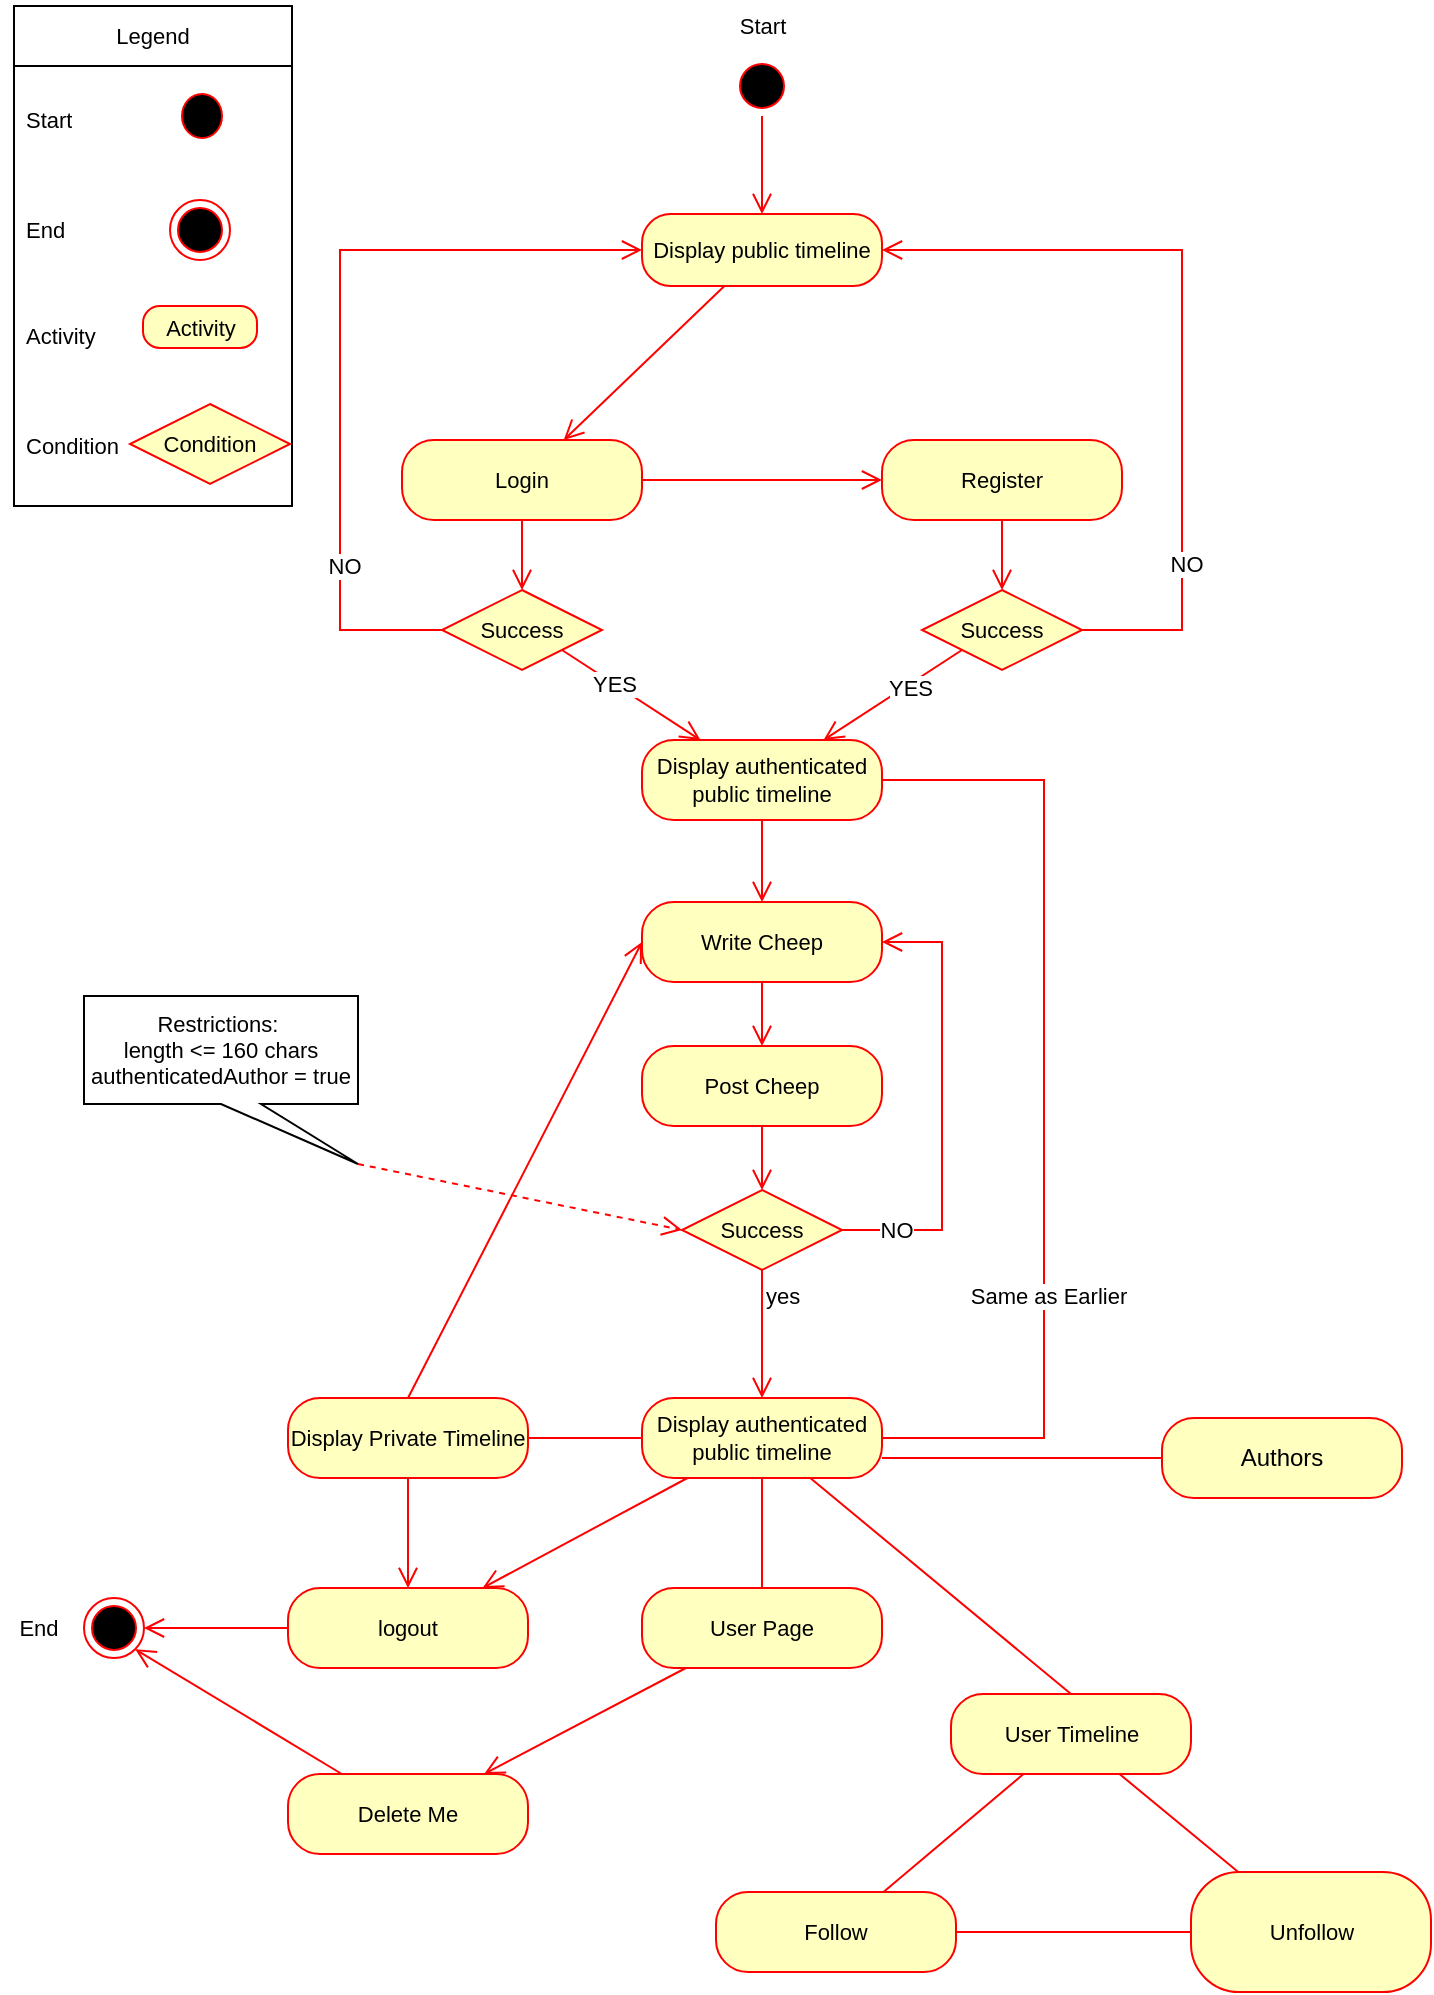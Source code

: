 <mxfile version="22.1.11" type="github">
  <diagram name="Side-1" id="tLaiV5uY0D4X-mCOoy-S">
    <mxGraphModel dx="1434" dy="1941" grid="0" gridSize="10" guides="1" tooltips="1" connect="1" arrows="1" fold="1" page="1" pageScale="1" pageWidth="827" pageHeight="1169" math="0" shadow="0">
      <root>
        <mxCell id="0" />
        <mxCell id="1" parent="0" />
        <mxCell id="eVYh1uiRroW0jwpEOYDS-53" value="" style="ellipse;html=1;shape=startState;fillColor=#000000;strokeColor=#ff0000;fontFamily=Helvetica;fontSize=11;fontColor=default;" parent="1" vertex="1">
          <mxGeometry x="375" y="-1129" width="30" height="30" as="geometry" />
        </mxCell>
        <mxCell id="eVYh1uiRroW0jwpEOYDS-54" value="" style="edgeStyle=orthogonalEdgeStyle;html=1;verticalAlign=bottom;endArrow=open;endSize=8;strokeColor=#ff0000;rounded=0;labelBackgroundColor=default;align=center;fontFamily=Helvetica;fontSize=11;fontColor=default;shape=connector;" parent="1" source="eVYh1uiRroW0jwpEOYDS-53" target="eVYh1uiRroW0jwpEOYDS-56" edge="1">
          <mxGeometry relative="1" as="geometry">
            <mxPoint x="390" y="-1063" as="targetPoint" />
          </mxGeometry>
        </mxCell>
        <mxCell id="eVYh1uiRroW0jwpEOYDS-64" style="shape=connector;rounded=0;orthogonalLoop=1;jettySize=auto;html=1;labelBackgroundColor=default;strokeColor=#ff0000;align=center;verticalAlign=bottom;fontFamily=Helvetica;fontSize=11;fontColor=default;endArrow=open;endSize=8;" parent="1" source="eVYh1uiRroW0jwpEOYDS-56" target="eVYh1uiRroW0jwpEOYDS-58" edge="1">
          <mxGeometry relative="1" as="geometry" />
        </mxCell>
        <mxCell id="eVYh1uiRroW0jwpEOYDS-56" value="Display public timeline" style="rounded=1;whiteSpace=wrap;html=1;arcSize=40;fontColor=#000000;fillColor=#ffffc0;strokeColor=#ff0000;fontFamily=Helvetica;fontSize=11;" parent="1" vertex="1">
          <mxGeometry x="330" y="-1050" width="120" height="36" as="geometry" />
        </mxCell>
        <mxCell id="eVYh1uiRroW0jwpEOYDS-73" style="edgeStyle=none;shape=connector;rounded=0;orthogonalLoop=1;jettySize=auto;html=1;entryX=0.5;entryY=0;entryDx=0;entryDy=0;labelBackgroundColor=default;strokeColor=#ff0000;align=center;verticalAlign=bottom;fontFamily=Helvetica;fontSize=11;fontColor=default;endArrow=open;endSize=8;" parent="1" source="eVYh1uiRroW0jwpEOYDS-58" target="eVYh1uiRroW0jwpEOYDS-70" edge="1">
          <mxGeometry relative="1" as="geometry" />
        </mxCell>
        <mxCell id="1aLMc1D5CUlpqfS6yJl3-1" style="edgeStyle=orthogonalEdgeStyle;rounded=0;orthogonalLoop=1;jettySize=auto;html=1;endArrow=open;verticalAlign=bottom;strokeColor=#ff0000;endSize=8;" edge="1" parent="1" source="eVYh1uiRroW0jwpEOYDS-58" target="eVYh1uiRroW0jwpEOYDS-60">
          <mxGeometry relative="1" as="geometry" />
        </mxCell>
        <mxCell id="eVYh1uiRroW0jwpEOYDS-58" value="Login" style="rounded=1;whiteSpace=wrap;html=1;arcSize=40;fontColor=#000000;fillColor=#ffffc0;strokeColor=#ff0000;fontFamily=Helvetica;fontSize=11;" parent="1" vertex="1">
          <mxGeometry x="210" y="-937" width="120" height="40" as="geometry" />
        </mxCell>
        <mxCell id="eVYh1uiRroW0jwpEOYDS-75" style="edgeStyle=none;shape=connector;rounded=0;orthogonalLoop=1;jettySize=auto;html=1;labelBackgroundColor=default;strokeColor=#ff0000;align=center;verticalAlign=bottom;fontFamily=Helvetica;fontSize=11;fontColor=default;endArrow=open;endSize=8;" parent="1" source="eVYh1uiRroW0jwpEOYDS-60" target="eVYh1uiRroW0jwpEOYDS-67" edge="1">
          <mxGeometry relative="1" as="geometry" />
        </mxCell>
        <mxCell id="eVYh1uiRroW0jwpEOYDS-60" value="Register" style="rounded=1;whiteSpace=wrap;html=1;arcSize=40;fontColor=#000000;fillColor=#ffffc0;strokeColor=#ff0000;fontFamily=Helvetica;fontSize=11;" parent="1" vertex="1">
          <mxGeometry x="450" y="-937" width="120" height="40" as="geometry" />
        </mxCell>
        <mxCell id="eVYh1uiRroW0jwpEOYDS-66" value="Start" style="text;html=1;align=center;verticalAlign=middle;resizable=0;points=[];autosize=1;strokeColor=none;fillColor=none;fontSize=11;fontFamily=Helvetica;fontColor=default;" parent="1" vertex="1">
          <mxGeometry x="369.5" y="-1157" width="41" height="25" as="geometry" />
        </mxCell>
        <mxCell id="eVYh1uiRroW0jwpEOYDS-79" style="edgeStyle=orthogonalEdgeStyle;shape=connector;rounded=0;orthogonalLoop=1;jettySize=auto;html=1;exitX=1;exitY=0.5;exitDx=0;exitDy=0;labelBackgroundColor=default;strokeColor=#ff0000;align=center;verticalAlign=bottom;fontFamily=Helvetica;fontSize=11;fontColor=default;endArrow=open;endSize=8;" parent="1" source="eVYh1uiRroW0jwpEOYDS-67" target="eVYh1uiRroW0jwpEOYDS-56" edge="1">
          <mxGeometry relative="1" as="geometry">
            <Array as="points">
              <mxPoint x="600" y="-842" />
              <mxPoint x="600" y="-1032" />
            </Array>
          </mxGeometry>
        </mxCell>
        <mxCell id="eVYh1uiRroW0jwpEOYDS-84" value="NO" style="edgeLabel;html=1;align=center;verticalAlign=middle;resizable=0;points=[];fontSize=11;fontFamily=Helvetica;fontColor=default;" parent="eVYh1uiRroW0jwpEOYDS-79" vertex="1" connectable="0">
          <mxGeometry x="-0.572" y="-2" relative="1" as="geometry">
            <mxPoint as="offset" />
          </mxGeometry>
        </mxCell>
        <mxCell id="eVYh1uiRroW0jwpEOYDS-82" style="edgeStyle=none;shape=connector;rounded=0;orthogonalLoop=1;jettySize=auto;html=1;exitX=0;exitY=1;exitDx=0;exitDy=0;labelBackgroundColor=default;strokeColor=#ff0000;align=center;verticalAlign=bottom;fontFamily=Helvetica;fontSize=11;fontColor=default;endArrow=open;endSize=8;" parent="1" source="eVYh1uiRroW0jwpEOYDS-67" target="eVYh1uiRroW0jwpEOYDS-80" edge="1">
          <mxGeometry relative="1" as="geometry" />
        </mxCell>
        <mxCell id="eVYh1uiRroW0jwpEOYDS-86" value="YES" style="edgeLabel;html=1;align=center;verticalAlign=middle;resizable=0;points=[];fontSize=11;fontFamily=Helvetica;fontColor=default;" parent="eVYh1uiRroW0jwpEOYDS-82" vertex="1" connectable="0">
          <mxGeometry x="-0.228" y="1" relative="1" as="geometry">
            <mxPoint as="offset" />
          </mxGeometry>
        </mxCell>
        <mxCell id="eVYh1uiRroW0jwpEOYDS-67" value="Success" style="rhombus;whiteSpace=wrap;html=1;fontColor=#000000;fillColor=#ffffc0;strokeColor=#ff0000;fontFamily=Helvetica;fontSize=11;" parent="1" vertex="1">
          <mxGeometry x="470" y="-862" width="80" height="40" as="geometry" />
        </mxCell>
        <mxCell id="eVYh1uiRroW0jwpEOYDS-78" style="edgeStyle=orthogonalEdgeStyle;shape=connector;rounded=0;orthogonalLoop=1;jettySize=auto;html=1;labelBackgroundColor=default;strokeColor=#ff0000;align=center;verticalAlign=bottom;fontFamily=Helvetica;fontSize=11;fontColor=default;endArrow=open;endSize=8;" parent="1" source="eVYh1uiRroW0jwpEOYDS-70" target="eVYh1uiRroW0jwpEOYDS-56" edge="1">
          <mxGeometry relative="1" as="geometry">
            <Array as="points">
              <mxPoint x="179" y="-842" />
              <mxPoint x="179" y="-1032" />
            </Array>
          </mxGeometry>
        </mxCell>
        <mxCell id="eVYh1uiRroW0jwpEOYDS-85" value="NO" style="edgeLabel;html=1;align=center;verticalAlign=middle;resizable=0;points=[];fontSize=11;fontFamily=Helvetica;fontColor=default;" parent="eVYh1uiRroW0jwpEOYDS-78" vertex="1" connectable="0">
          <mxGeometry x="-0.575" y="-2" relative="1" as="geometry">
            <mxPoint as="offset" />
          </mxGeometry>
        </mxCell>
        <mxCell id="eVYh1uiRroW0jwpEOYDS-83" style="edgeStyle=none;shape=connector;rounded=0;orthogonalLoop=1;jettySize=auto;html=1;exitX=1;exitY=1;exitDx=0;exitDy=0;labelBackgroundColor=default;strokeColor=#ff0000;align=center;verticalAlign=bottom;fontFamily=Helvetica;fontSize=11;fontColor=default;endArrow=open;endSize=8;" parent="1" source="eVYh1uiRroW0jwpEOYDS-70" target="eVYh1uiRroW0jwpEOYDS-80" edge="1">
          <mxGeometry relative="1" as="geometry" />
        </mxCell>
        <mxCell id="eVYh1uiRroW0jwpEOYDS-87" value="YES" style="edgeLabel;html=1;align=center;verticalAlign=middle;resizable=0;points=[];fontSize=11;fontFamily=Helvetica;fontColor=default;" parent="eVYh1uiRroW0jwpEOYDS-83" vertex="1" connectable="0">
          <mxGeometry x="-0.265" relative="1" as="geometry">
            <mxPoint as="offset" />
          </mxGeometry>
        </mxCell>
        <mxCell id="eVYh1uiRroW0jwpEOYDS-70" value="Success" style="rhombus;whiteSpace=wrap;html=1;fontColor=#000000;fillColor=#ffffc0;strokeColor=#ff0000;fontFamily=Helvetica;fontSize=11;" parent="1" vertex="1">
          <mxGeometry x="230" y="-862" width="80" height="40" as="geometry" />
        </mxCell>
        <mxCell id="eVYh1uiRroW0jwpEOYDS-80" value="Display authenticated public timeline" style="rounded=1;whiteSpace=wrap;html=1;arcSize=40;fontColor=#000000;fillColor=#ffffc0;strokeColor=#ff0000;fontFamily=Helvetica;fontSize=11;" parent="1" vertex="1">
          <mxGeometry x="330" y="-787" width="120" height="40" as="geometry" />
        </mxCell>
        <mxCell id="eVYh1uiRroW0jwpEOYDS-81" value="" style="edgeStyle=orthogonalEdgeStyle;html=1;verticalAlign=bottom;endArrow=open;endSize=8;strokeColor=#ff0000;rounded=0;labelBackgroundColor=default;align=center;fontFamily=Helvetica;fontSize=11;fontColor=default;shape=connector;" parent="1" source="eVYh1uiRroW0jwpEOYDS-80" target="eVYh1uiRroW0jwpEOYDS-88" edge="1">
          <mxGeometry relative="1" as="geometry">
            <mxPoint x="390" y="-687" as="targetPoint" />
          </mxGeometry>
        </mxCell>
        <mxCell id="eVYh1uiRroW0jwpEOYDS-88" value="Write Cheep" style="rounded=1;whiteSpace=wrap;html=1;arcSize=40;fontColor=#000000;fillColor=#ffffc0;strokeColor=#ff0000;fontFamily=Helvetica;fontSize=11;" parent="1" vertex="1">
          <mxGeometry x="330" y="-706" width="120" height="40" as="geometry" />
        </mxCell>
        <mxCell id="eVYh1uiRroW0jwpEOYDS-89" value="" style="edgeStyle=orthogonalEdgeStyle;html=1;verticalAlign=bottom;endArrow=open;endSize=8;strokeColor=#ff0000;rounded=0;labelBackgroundColor=default;align=center;fontFamily=Helvetica;fontSize=11;fontColor=default;shape=connector;" parent="1" source="eVYh1uiRroW0jwpEOYDS-88" target="eVYh1uiRroW0jwpEOYDS-90" edge="1">
          <mxGeometry relative="1" as="geometry">
            <mxPoint x="390" y="-570" as="targetPoint" />
          </mxGeometry>
        </mxCell>
        <mxCell id="eVYh1uiRroW0jwpEOYDS-90" value="Post Cheep" style="rounded=1;whiteSpace=wrap;html=1;arcSize=40;fontColor=#000000;fillColor=#ffffc0;strokeColor=#ff0000;fontFamily=Helvetica;fontSize=11;" parent="1" vertex="1">
          <mxGeometry x="330" y="-634" width="120" height="40" as="geometry" />
        </mxCell>
        <mxCell id="eVYh1uiRroW0jwpEOYDS-91" value="" style="edgeStyle=orthogonalEdgeStyle;html=1;verticalAlign=bottom;endArrow=open;endSize=8;strokeColor=#ff0000;rounded=0;labelBackgroundColor=default;align=center;fontFamily=Helvetica;fontSize=11;fontColor=default;shape=connector;" parent="1" source="eVYh1uiRroW0jwpEOYDS-90" target="eVYh1uiRroW0jwpEOYDS-93" edge="1">
          <mxGeometry relative="1" as="geometry">
            <mxPoint x="390" y="-421" as="targetPoint" />
          </mxGeometry>
        </mxCell>
        <mxCell id="eVYh1uiRroW0jwpEOYDS-93" value="Success" style="rhombus;whiteSpace=wrap;html=1;fontColor=#000000;fillColor=#ffffc0;strokeColor=#ff0000;fontFamily=Helvetica;fontSize=11;" parent="1" vertex="1">
          <mxGeometry x="350" y="-562" width="80" height="40" as="geometry" />
        </mxCell>
        <mxCell id="eVYh1uiRroW0jwpEOYDS-94" value="" style="edgeStyle=orthogonalEdgeStyle;html=1;align=left;verticalAlign=bottom;endArrow=open;endSize=8;strokeColor=#ff0000;rounded=0;labelBackgroundColor=default;fontFamily=Helvetica;fontSize=11;fontColor=default;shape=connector;entryX=1;entryY=0.5;entryDx=0;entryDy=0;" parent="1" source="eVYh1uiRroW0jwpEOYDS-93" target="eVYh1uiRroW0jwpEOYDS-88" edge="1">
          <mxGeometry x="-0.552" y="-99" relative="1" as="geometry">
            <mxPoint x="530" y="-394" as="targetPoint" />
            <Array as="points">
              <mxPoint x="480" y="-542" />
              <mxPoint x="480" y="-686" />
            </Array>
            <mxPoint x="-1" y="15" as="offset" />
          </mxGeometry>
        </mxCell>
        <mxCell id="eVYh1uiRroW0jwpEOYDS-96" value="NO" style="edgeLabel;html=1;align=center;verticalAlign=middle;resizable=0;points=[];fontSize=11;fontFamily=Helvetica;fontColor=default;" parent="eVYh1uiRroW0jwpEOYDS-94" vertex="1" connectable="0">
          <mxGeometry x="-0.741" y="-5" relative="1" as="geometry">
            <mxPoint x="-2" y="-5" as="offset" />
          </mxGeometry>
        </mxCell>
        <mxCell id="eVYh1uiRroW0jwpEOYDS-95" value="yes" style="edgeStyle=orthogonalEdgeStyle;html=1;align=left;verticalAlign=top;endArrow=open;endSize=8;strokeColor=#ff0000;rounded=0;labelBackgroundColor=default;fontFamily=Helvetica;fontSize=11;fontColor=default;shape=connector;" parent="1" source="eVYh1uiRroW0jwpEOYDS-93" target="eVYh1uiRroW0jwpEOYDS-99" edge="1">
          <mxGeometry x="-1" relative="1" as="geometry">
            <mxPoint x="390" y="-314" as="targetPoint" />
          </mxGeometry>
        </mxCell>
        <mxCell id="eVYh1uiRroW0jwpEOYDS-98" style="edgeStyle=none;shape=connector;rounded=0;orthogonalLoop=1;jettySize=auto;html=1;labelBackgroundColor=default;strokeColor=#ff0000;align=center;verticalAlign=bottom;fontFamily=Helvetica;fontSize=11;fontColor=default;endArrow=open;endSize=8;exitX=0;exitY=0;exitDx=137;exitDy=84.0;exitPerimeter=0;entryX=0;entryY=0.5;entryDx=0;entryDy=0;dashed=1;" parent="1" source="eVYh1uiRroW0jwpEOYDS-97" target="eVYh1uiRroW0jwpEOYDS-93" edge="1">
          <mxGeometry relative="1" as="geometry" />
        </mxCell>
        <mxCell id="eVYh1uiRroW0jwpEOYDS-97" value="Restrictions:&amp;nbsp;&lt;br&gt;length &amp;lt;= 160 chars&lt;br&gt;authenticatedAuthor = true" style="shape=callout;whiteSpace=wrap;html=1;perimeter=calloutPerimeter;fontFamily=Helvetica;fontSize=11;fontColor=default;position2=1;" parent="1" vertex="1">
          <mxGeometry x="51" y="-659" width="137" height="84" as="geometry" />
        </mxCell>
        <mxCell id="eVYh1uiRroW0jwpEOYDS-101" style="edgeStyle=orthogonalEdgeStyle;shape=connector;rounded=0;orthogonalLoop=1;jettySize=auto;html=1;labelBackgroundColor=default;strokeColor=#ff0000;align=center;verticalAlign=bottom;fontFamily=Helvetica;fontSize=11;fontColor=default;endArrow=none;endSize=8;endFill=0;" parent="1" source="eVYh1uiRroW0jwpEOYDS-99" target="eVYh1uiRroW0jwpEOYDS-80" edge="1">
          <mxGeometry relative="1" as="geometry">
            <mxPoint x="634" y="-777" as="targetPoint" />
            <Array as="points">
              <mxPoint x="531" y="-438" />
              <mxPoint x="531" y="-767" />
            </Array>
          </mxGeometry>
        </mxCell>
        <mxCell id="eVYh1uiRroW0jwpEOYDS-102" value="Same as Earlier" style="edgeLabel;html=1;align=center;verticalAlign=middle;resizable=0;points=[];fontSize=11;fontFamily=Helvetica;fontColor=default;" parent="eVYh1uiRroW0jwpEOYDS-101" vertex="1" connectable="0">
          <mxGeometry x="-0.381" y="-2" relative="1" as="geometry">
            <mxPoint as="offset" />
          </mxGeometry>
        </mxCell>
        <mxCell id="eVYh1uiRroW0jwpEOYDS-105" style="edgeStyle=none;shape=connector;rounded=0;orthogonalLoop=1;jettySize=auto;html=1;labelBackgroundColor=default;strokeColor=#ff0000;align=center;verticalAlign=bottom;fontFamily=Helvetica;fontSize=11;fontColor=default;endArrow=open;endSize=8;" parent="1" source="eVYh1uiRroW0jwpEOYDS-99" target="eVYh1uiRroW0jwpEOYDS-103" edge="1">
          <mxGeometry relative="1" as="geometry" />
        </mxCell>
        <mxCell id="eVYh1uiRroW0jwpEOYDS-112" style="edgeStyle=none;shape=connector;rounded=0;orthogonalLoop=1;jettySize=auto;html=1;labelBackgroundColor=default;strokeColor=#ff0000;align=center;verticalAlign=bottom;fontFamily=Helvetica;fontSize=11;fontColor=default;endArrow=none;endSize=8;endFill=0;" parent="1" source="eVYh1uiRroW0jwpEOYDS-99" target="eVYh1uiRroW0jwpEOYDS-110" edge="1">
          <mxGeometry relative="1" as="geometry" />
        </mxCell>
        <mxCell id="eVYh1uiRroW0jwpEOYDS-118" style="edgeStyle=none;shape=connector;rounded=0;orthogonalLoop=1;jettySize=auto;html=1;entryX=0.5;entryY=0;entryDx=0;entryDy=0;labelBackgroundColor=default;strokeColor=#ff0000;align=center;verticalAlign=bottom;fontFamily=Helvetica;fontSize=11;fontColor=default;endArrow=none;endSize=8;endFill=0;" parent="1" source="eVYh1uiRroW0jwpEOYDS-99" target="eVYh1uiRroW0jwpEOYDS-116" edge="1">
          <mxGeometry relative="1" as="geometry" />
        </mxCell>
        <mxCell id="eVYh1uiRroW0jwpEOYDS-121" style="edgeStyle=none;shape=connector;rounded=0;orthogonalLoop=1;jettySize=auto;html=1;entryX=0.5;entryY=0;entryDx=0;entryDy=0;labelBackgroundColor=default;strokeColor=#ff0000;align=center;verticalAlign=bottom;fontFamily=Helvetica;fontSize=11;fontColor=default;endArrow=none;endSize=8;endFill=0;" parent="1" source="eVYh1uiRroW0jwpEOYDS-99" target="eVYh1uiRroW0jwpEOYDS-119" edge="1">
          <mxGeometry relative="1" as="geometry" />
        </mxCell>
        <mxCell id="1aLMc1D5CUlpqfS6yJl3-4" style="rounded=0;orthogonalLoop=1;jettySize=auto;html=1;exitX=1;exitY=0.75;exitDx=0;exitDy=0;endArrow=none;verticalAlign=bottom;strokeColor=#ff0000;endSize=8;endFill=0;" edge="1" parent="1" source="eVYh1uiRroW0jwpEOYDS-99" target="1aLMc1D5CUlpqfS6yJl3-2">
          <mxGeometry relative="1" as="geometry" />
        </mxCell>
        <mxCell id="eVYh1uiRroW0jwpEOYDS-99" value="Display authenticated public timeline" style="rounded=1;whiteSpace=wrap;html=1;arcSize=40;fontColor=#000000;fillColor=#ffffc0;strokeColor=#ff0000;fontFamily=Helvetica;fontSize=11;" parent="1" vertex="1">
          <mxGeometry x="330" y="-458" width="120" height="40" as="geometry" />
        </mxCell>
        <mxCell id="eVYh1uiRroW0jwpEOYDS-108" style="edgeStyle=none;shape=connector;rounded=0;orthogonalLoop=1;jettySize=auto;html=1;labelBackgroundColor=default;strokeColor=#ff0000;align=center;verticalAlign=bottom;fontFamily=Helvetica;fontSize=11;fontColor=default;endArrow=open;endSize=8;" parent="1" source="eVYh1uiRroW0jwpEOYDS-103" target="eVYh1uiRroW0jwpEOYDS-107" edge="1">
          <mxGeometry relative="1" as="geometry" />
        </mxCell>
        <mxCell id="eVYh1uiRroW0jwpEOYDS-103" value="logout" style="rounded=1;whiteSpace=wrap;html=1;arcSize=40;fontColor=#000000;fillColor=#ffffc0;strokeColor=#ff0000;fontFamily=Helvetica;fontSize=11;" parent="1" vertex="1">
          <mxGeometry x="153" y="-363" width="120" height="40" as="geometry" />
        </mxCell>
        <mxCell id="eVYh1uiRroW0jwpEOYDS-107" value="" style="ellipse;html=1;shape=endState;fillColor=#000000;strokeColor=#ff0000;fontFamily=Helvetica;fontSize=11;fontColor=default;" parent="1" vertex="1">
          <mxGeometry x="51" y="-358" width="30" height="30" as="geometry" />
        </mxCell>
        <mxCell id="eVYh1uiRroW0jwpEOYDS-109" value="End" style="text;html=1;align=center;verticalAlign=middle;resizable=0;points=[];autosize=1;strokeColor=none;fillColor=none;fontSize=11;fontFamily=Helvetica;fontColor=default;" parent="1" vertex="1">
          <mxGeometry x="9" y="-355.5" width="38" height="25" as="geometry" />
        </mxCell>
        <mxCell id="eVYh1uiRroW0jwpEOYDS-113" style="edgeStyle=none;shape=connector;rounded=0;orthogonalLoop=1;jettySize=auto;html=1;labelBackgroundColor=default;strokeColor=#ff0000;align=center;verticalAlign=bottom;fontFamily=Helvetica;fontSize=11;fontColor=default;endArrow=open;endSize=8;" parent="1" source="eVYh1uiRroW0jwpEOYDS-110" target="eVYh1uiRroW0jwpEOYDS-103" edge="1">
          <mxGeometry relative="1" as="geometry" />
        </mxCell>
        <mxCell id="eVYh1uiRroW0jwpEOYDS-114" style="edgeStyle=none;shape=connector;rounded=0;orthogonalLoop=1;jettySize=auto;html=1;exitX=0.5;exitY=0;exitDx=0;exitDy=0;entryX=0;entryY=0.5;entryDx=0;entryDy=0;labelBackgroundColor=default;strokeColor=#ff0000;align=center;verticalAlign=bottom;fontFamily=Helvetica;fontSize=11;fontColor=default;endArrow=open;endSize=8;" parent="1" source="eVYh1uiRroW0jwpEOYDS-110" target="eVYh1uiRroW0jwpEOYDS-88" edge="1">
          <mxGeometry relative="1" as="geometry" />
        </mxCell>
        <mxCell id="eVYh1uiRroW0jwpEOYDS-110" value="Display Private Timeline" style="rounded=1;whiteSpace=wrap;html=1;arcSize=40;fontColor=#000000;fillColor=#ffffc0;strokeColor=#ff0000;fontFamily=Helvetica;fontSize=11;" parent="1" vertex="1">
          <mxGeometry x="153" y="-458" width="120" height="40" as="geometry" />
        </mxCell>
        <mxCell id="eVYh1uiRroW0jwpEOYDS-127" value="" style="edgeStyle=none;shape=connector;rounded=0;orthogonalLoop=1;jettySize=auto;html=1;labelBackgroundColor=default;strokeColor=#ff0000;align=center;verticalAlign=bottom;fontFamily=Helvetica;fontSize=11;fontColor=default;endArrow=none;endSize=8;endFill=0;" parent="1" source="eVYh1uiRroW0jwpEOYDS-116" target="eVYh1uiRroW0jwpEOYDS-126" edge="1">
          <mxGeometry relative="1" as="geometry" />
        </mxCell>
        <mxCell id="eVYh1uiRroW0jwpEOYDS-116" value="User Timeline" style="rounded=1;whiteSpace=wrap;html=1;arcSize=40;fontColor=#000000;fillColor=#ffffc0;strokeColor=#ff0000;fontFamily=Helvetica;fontSize=11;" parent="1" vertex="1">
          <mxGeometry x="484.5" y="-310" width="120" height="40" as="geometry" />
        </mxCell>
        <mxCell id="eVYh1uiRroW0jwpEOYDS-124" style="edgeStyle=none;shape=connector;rounded=0;orthogonalLoop=1;jettySize=auto;html=1;labelBackgroundColor=default;strokeColor=#ff0000;align=center;verticalAlign=bottom;fontFamily=Helvetica;fontSize=11;fontColor=default;endArrow=open;endSize=8;" parent="1" source="eVYh1uiRroW0jwpEOYDS-119" target="eVYh1uiRroW0jwpEOYDS-122" edge="1">
          <mxGeometry relative="1" as="geometry" />
        </mxCell>
        <mxCell id="eVYh1uiRroW0jwpEOYDS-119" value="User Page" style="rounded=1;whiteSpace=wrap;html=1;arcSize=40;fontColor=#000000;fillColor=#ffffc0;strokeColor=#ff0000;fontFamily=Helvetica;fontSize=11;" parent="1" vertex="1">
          <mxGeometry x="330" y="-363" width="120" height="40" as="geometry" />
        </mxCell>
        <mxCell id="eVYh1uiRroW0jwpEOYDS-125" style="edgeStyle=none;shape=connector;rounded=0;orthogonalLoop=1;jettySize=auto;html=1;entryX=1;entryY=1;entryDx=0;entryDy=0;labelBackgroundColor=default;strokeColor=#ff0000;align=center;verticalAlign=bottom;fontFamily=Helvetica;fontSize=11;fontColor=default;endArrow=open;endSize=8;" parent="1" source="eVYh1uiRroW0jwpEOYDS-122" target="eVYh1uiRroW0jwpEOYDS-107" edge="1">
          <mxGeometry relative="1" as="geometry" />
        </mxCell>
        <mxCell id="eVYh1uiRroW0jwpEOYDS-122" value="Delete Me" style="rounded=1;whiteSpace=wrap;html=1;arcSize=40;fontColor=#000000;fillColor=#ffffc0;strokeColor=#ff0000;fontFamily=Helvetica;fontSize=11;" parent="1" vertex="1">
          <mxGeometry x="153" y="-270" width="120" height="40" as="geometry" />
        </mxCell>
        <mxCell id="eVYh1uiRroW0jwpEOYDS-129" value="" style="edgeStyle=none;shape=connector;rounded=0;orthogonalLoop=1;jettySize=auto;html=1;labelBackgroundColor=default;strokeColor=#ff0000;align=center;verticalAlign=bottom;fontFamily=Helvetica;fontSize=11;fontColor=default;endArrow=none;endSize=8;endFill=0;" parent="1" source="eVYh1uiRroW0jwpEOYDS-126" target="eVYh1uiRroW0jwpEOYDS-128" edge="1">
          <mxGeometry relative="1" as="geometry" />
        </mxCell>
        <mxCell id="eVYh1uiRroW0jwpEOYDS-126" value="Follow" style="rounded=1;whiteSpace=wrap;html=1;arcSize=40;fontColor=#000000;fillColor=#ffffc0;strokeColor=#ff0000;fontFamily=Helvetica;fontSize=11;" parent="1" vertex="1">
          <mxGeometry x="367" y="-211" width="120" height="40" as="geometry" />
        </mxCell>
        <mxCell id="eVYh1uiRroW0jwpEOYDS-130" style="edgeStyle=none;shape=connector;rounded=0;orthogonalLoop=1;jettySize=auto;html=1;labelBackgroundColor=default;strokeColor=#ff0000;align=center;verticalAlign=bottom;fontFamily=Helvetica;fontSize=11;fontColor=default;endArrow=none;endSize=8;endFill=0;" parent="1" source="eVYh1uiRroW0jwpEOYDS-128" target="eVYh1uiRroW0jwpEOYDS-116" edge="1">
          <mxGeometry relative="1" as="geometry" />
        </mxCell>
        <mxCell id="eVYh1uiRroW0jwpEOYDS-128" value="Unfollow" style="whiteSpace=wrap;html=1;fontSize=11;fillColor=#ffffc0;strokeColor=#ff0000;fontColor=#000000;rounded=1;arcSize=40;" parent="1" vertex="1">
          <mxGeometry x="604.5" y="-221" width="120" height="60" as="geometry" />
        </mxCell>
        <mxCell id="1aLMc1D5CUlpqfS6yJl3-2" value="Authors" style="rounded=1;whiteSpace=wrap;html=1;arcSize=40;fontColor=#000000;fillColor=#ffffc0;strokeColor=#ff0000;" vertex="1" parent="1">
          <mxGeometry x="590" y="-448" width="120" height="40" as="geometry" />
        </mxCell>
        <mxCell id="1aLMc1D5CUlpqfS6yJl3-6" value="Legend" style="swimlane;fontStyle=0;childLayout=stackLayout;horizontal=1;startSize=30;horizontalStack=0;resizeParent=1;resizeParentMax=0;resizeLast=0;collapsible=1;marginBottom=0;whiteSpace=wrap;html=1;fontFamily=Helvetica;fontSize=11;fontColor=default;movable=1;resizable=1;rotatable=1;deletable=1;editable=1;locked=0;connectable=1;" vertex="1" parent="1">
          <mxGeometry x="16" y="-1154" width="139" height="250" as="geometry" />
        </mxCell>
        <mxCell id="1aLMc1D5CUlpqfS6yJl3-7" value="Start" style="text;strokeColor=none;fillColor=none;align=left;verticalAlign=middle;spacingLeft=4;spacingRight=4;overflow=hidden;points=[[0,0.5],[1,0.5]];portConstraint=eastwest;rotatable=1;whiteSpace=wrap;html=1;fontSize=11;fontFamily=Helvetica;fontColor=default;movable=1;resizable=1;deletable=1;editable=1;locked=0;connectable=1;" vertex="1" parent="1aLMc1D5CUlpqfS6yJl3-6">
          <mxGeometry y="30" width="139" height="54" as="geometry" />
        </mxCell>
        <mxCell id="1aLMc1D5CUlpqfS6yJl3-8" value="End" style="text;strokeColor=none;fillColor=none;align=left;verticalAlign=middle;spacingLeft=4;spacingRight=4;overflow=hidden;points=[[0,0.5],[1,0.5]];portConstraint=eastwest;rotatable=1;whiteSpace=wrap;html=1;fontSize=11;fontFamily=Helvetica;fontColor=default;movable=1;resizable=1;deletable=1;editable=1;locked=0;connectable=1;" vertex="1" parent="1aLMc1D5CUlpqfS6yJl3-6">
          <mxGeometry y="84" width="139" height="56" as="geometry" />
        </mxCell>
        <mxCell id="1aLMc1D5CUlpqfS6yJl3-9" value="Activity" style="text;strokeColor=none;fillColor=none;align=left;verticalAlign=middle;spacingLeft=4;spacingRight=4;overflow=hidden;points=[[0,0.5],[1,0.5]];portConstraint=eastwest;rotatable=1;whiteSpace=wrap;html=1;fontSize=11;fontFamily=Helvetica;fontColor=default;movable=1;resizable=1;deletable=1;editable=1;locked=0;connectable=1;" vertex="1" parent="1aLMc1D5CUlpqfS6yJl3-6">
          <mxGeometry y="140" width="139" height="50" as="geometry" />
        </mxCell>
        <mxCell id="1aLMc1D5CUlpqfS6yJl3-10" value="Condition" style="text;strokeColor=none;fillColor=none;align=left;verticalAlign=middle;spacingLeft=4;spacingRight=4;overflow=hidden;points=[[0,0.5],[1,0.5]];portConstraint=eastwest;rotatable=1;whiteSpace=wrap;html=1;fontSize=11;fontFamily=Helvetica;fontColor=default;movable=1;resizable=1;deletable=1;editable=1;locked=0;connectable=1;" vertex="1" parent="1aLMc1D5CUlpqfS6yJl3-6">
          <mxGeometry y="190" width="139" height="60" as="geometry" />
        </mxCell>
        <mxCell id="1aLMc1D5CUlpqfS6yJl3-11" value="" style="ellipse;html=1;shape=startState;fillColor=#000000;strokeColor=#ff0000;fontFamily=Helvetica;fontSize=11;fontColor=default;movable=1;resizable=1;rotatable=1;deletable=1;editable=1;locked=0;connectable=1;" vertex="1" parent="1">
          <mxGeometry x="96" y="-1114" width="28" height="30" as="geometry" />
        </mxCell>
        <mxCell id="1aLMc1D5CUlpqfS6yJl3-12" value="" style="ellipse;html=1;shape=endState;fillColor=#000000;strokeColor=#ff0000;fontFamily=Helvetica;fontSize=11;fontColor=default;movable=1;resizable=1;rotatable=1;deletable=1;editable=1;locked=0;connectable=1;" vertex="1" parent="1">
          <mxGeometry x="94" y="-1057" width="30" height="30" as="geometry" />
        </mxCell>
        <mxCell id="1aLMc1D5CUlpqfS6yJl3-13" value="Activity" style="rounded=1;whiteSpace=wrap;html=1;arcSize=40;fontColor=#000000;fillColor=#ffffc0;strokeColor=#ff0000;fontFamily=Helvetica;fontSize=11;movable=1;resizable=1;rotatable=1;deletable=1;editable=1;locked=0;connectable=1;" vertex="1" parent="1">
          <mxGeometry x="80.5" y="-1004" width="57" height="21" as="geometry" />
        </mxCell>
        <mxCell id="1aLMc1D5CUlpqfS6yJl3-14" value="Condition" style="rhombus;whiteSpace=wrap;html=1;fontColor=#000000;fillColor=#ffffc0;strokeColor=#ff0000;fontFamily=Helvetica;fontSize=11;movable=1;resizable=1;rotatable=1;deletable=1;editable=1;locked=0;connectable=1;" vertex="1" parent="1">
          <mxGeometry x="74" y="-955" width="80" height="40" as="geometry" />
        </mxCell>
      </root>
    </mxGraphModel>
  </diagram>
</mxfile>
